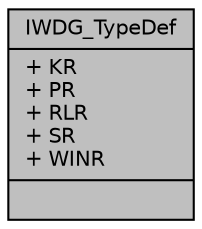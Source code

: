 digraph "IWDG_TypeDef"
{
  edge [fontname="Helvetica",fontsize="10",labelfontname="Helvetica",labelfontsize="10"];
  node [fontname="Helvetica",fontsize="10",shape=record];
  Node1 [label="{IWDG_TypeDef\n|+ KR\l+ PR\l+ RLR\l+ SR\l+ WINR\l|}",height=0.2,width=0.4,color="black", fillcolor="grey75", style="filled", fontcolor="black"];
}
